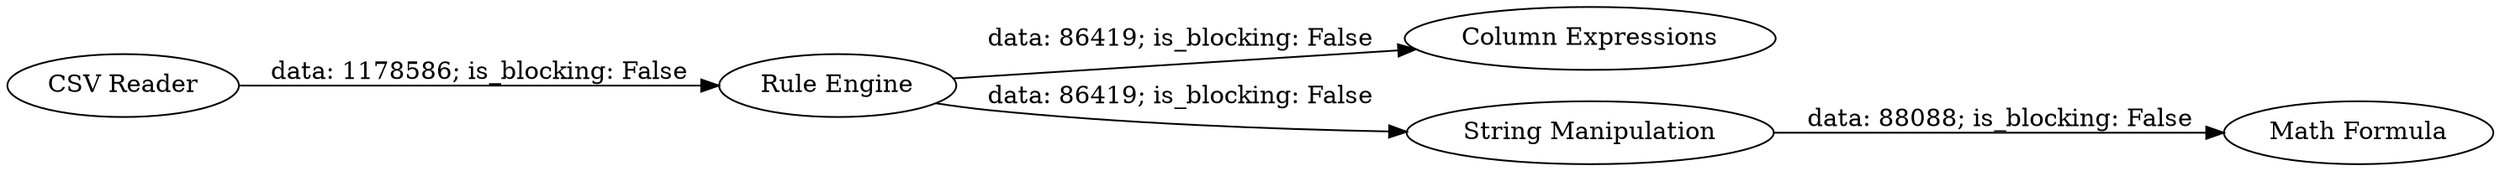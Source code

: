 digraph {
	"-1171005787409963626_30" [label="Column Expressions"]
	"-1171005787409963626_29" [label="Rule Engine"]
	"-1171005787409963626_27" [label="String Manipulation"]
	"-1171005787409963626_26" [label="CSV Reader"]
	"-1171005787409963626_28" [label="Math Formula"]
	"-1171005787409963626_29" -> "-1171005787409963626_30" [label="data: 86419; is_blocking: False"]
	"-1171005787409963626_27" -> "-1171005787409963626_28" [label="data: 88088; is_blocking: False"]
	"-1171005787409963626_29" -> "-1171005787409963626_27" [label="data: 86419; is_blocking: False"]
	"-1171005787409963626_26" -> "-1171005787409963626_29" [label="data: 1178586; is_blocking: False"]
	rankdir=LR
}
